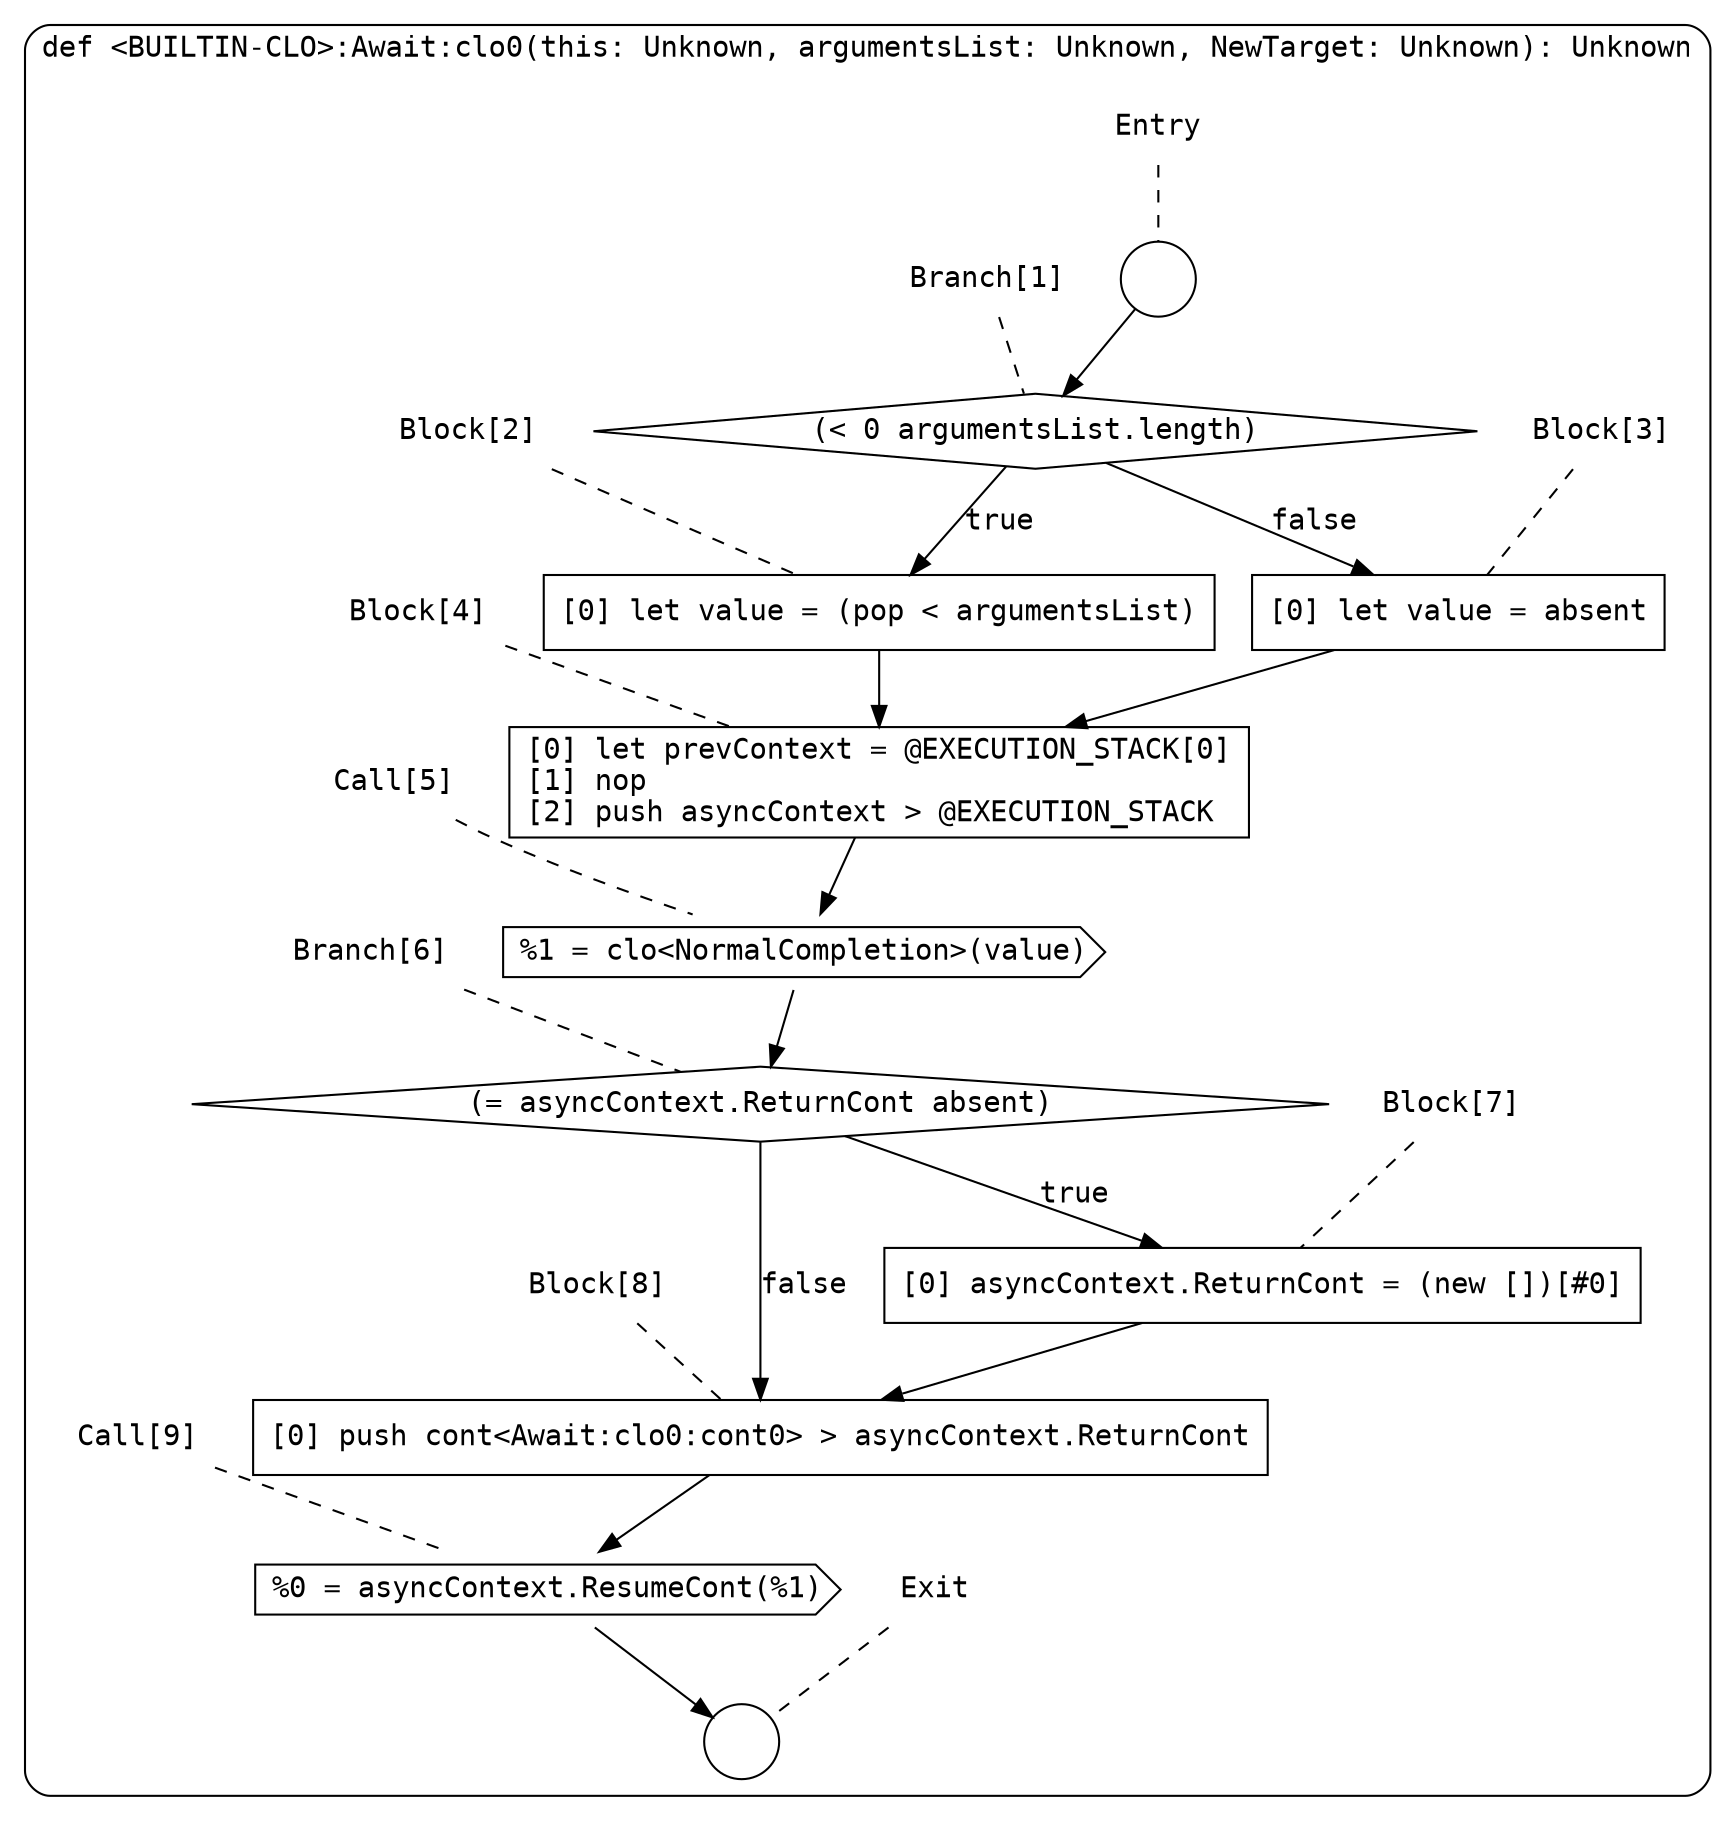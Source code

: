 digraph {
  graph [fontname = "Consolas"]
  node [fontname = "Consolas"]
  edge [fontname = "Consolas"]
  subgraph cluster1 {
    label = "def <BUILTIN-CLO>:Await:clo0(this: Unknown, argumentsList: Unknown, NewTarget: Unknown): Unknown"
    style = rounded
    cluster1_entry_name [shape=none, label=<<font color="black">Entry</font>>]
    cluster1_entry_name -> cluster1_entry [arrowhead=none, color="black", style=dashed]
    cluster1_entry [shape=circle label=" " color="black" fillcolor="white" style=filled]
    cluster1_entry -> node1 [color="black"]
    cluster1_exit_name [shape=none, label=<<font color="black">Exit</font>>]
    cluster1_exit_name -> cluster1_exit [arrowhead=none, color="black", style=dashed]
    cluster1_exit [shape=circle label=" " color="black" fillcolor="white" style=filled]
    node1_name [shape=none, label=<<font color="black">Branch[1]</font>>]
    node1_name -> node1 [arrowhead=none, color="black", style=dashed]
    node1 [shape=diamond, label=<<font color="black">(&lt; 0 argumentsList.length)</font>> color="black" fillcolor="white", style=filled]
    node1 -> node2 [label=<<font color="black">true</font>> color="black"]
    node1 -> node3 [label=<<font color="black">false</font>> color="black"]
    node2_name [shape=none, label=<<font color="black">Block[2]</font>>]
    node2_name -> node2 [arrowhead=none, color="black", style=dashed]
    node2 [shape=box, label=<<font color="black">[0] let value = (pop &lt; argumentsList)<BR ALIGN="LEFT"/></font>> color="black" fillcolor="white", style=filled]
    node2 -> node4 [color="black"]
    node3_name [shape=none, label=<<font color="black">Block[3]</font>>]
    node3_name -> node3 [arrowhead=none, color="black", style=dashed]
    node3 [shape=box, label=<<font color="black">[0] let value = absent<BR ALIGN="LEFT"/></font>> color="black" fillcolor="white", style=filled]
    node3 -> node4 [color="black"]
    node4_name [shape=none, label=<<font color="black">Block[4]</font>>]
    node4_name -> node4 [arrowhead=none, color="black", style=dashed]
    node4 [shape=box, label=<<font color="black">[0] let prevContext = @EXECUTION_STACK[0]<BR ALIGN="LEFT"/>[1] nop<BR ALIGN="LEFT"/>[2] push asyncContext &gt; @EXECUTION_STACK<BR ALIGN="LEFT"/></font>> color="black" fillcolor="white", style=filled]
    node4 -> node5 [color="black"]
    node5_name [shape=none, label=<<font color="black">Call[5]</font>>]
    node5_name -> node5 [arrowhead=none, color="black", style=dashed]
    node5 [shape=cds, label=<<font color="black">%1 = clo&lt;NormalCompletion&gt;(value)</font>> color="black" fillcolor="white", style=filled]
    node5 -> node6 [color="black"]
    node6_name [shape=none, label=<<font color="black">Branch[6]</font>>]
    node6_name -> node6 [arrowhead=none, color="black", style=dashed]
    node6 [shape=diamond, label=<<font color="black">(= asyncContext.ReturnCont absent)</font>> color="black" fillcolor="white", style=filled]
    node6 -> node7 [label=<<font color="black">true</font>> color="black"]
    node6 -> node8 [label=<<font color="black">false</font>> color="black"]
    node7_name [shape=none, label=<<font color="black">Block[7]</font>>]
    node7_name -> node7 [arrowhead=none, color="black", style=dashed]
    node7 [shape=box, label=<<font color="black">[0] asyncContext.ReturnCont = (new [])[#0]<BR ALIGN="LEFT"/></font>> color="black" fillcolor="white", style=filled]
    node7 -> node8 [color="black"]
    node8_name [shape=none, label=<<font color="black">Block[8]</font>>]
    node8_name -> node8 [arrowhead=none, color="black", style=dashed]
    node8 [shape=box, label=<<font color="black">[0] push cont&lt;Await:clo0:cont0&gt; &gt; asyncContext.ReturnCont<BR ALIGN="LEFT"/></font>> color="black" fillcolor="white", style=filled]
    node8 -> node9 [color="black"]
    node9_name [shape=none, label=<<font color="black">Call[9]</font>>]
    node9_name -> node9 [arrowhead=none, color="black", style=dashed]
    node9 [shape=cds, label=<<font color="black">%0 = asyncContext.ResumeCont(%1)</font>> color="black" fillcolor="white", style=filled]
    node9 -> cluster1_exit [color="black"]
  }
}